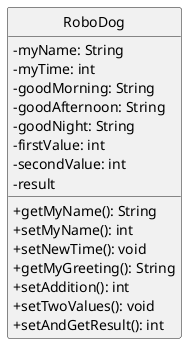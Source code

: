 @startuml Robodogクラス図
skinparam classAttributeIconSize 0
hide circle

class RoboDog {
 -myName: String
 -myTime: int
 -goodMorning: String
 -goodAfternoon: String
 -goodNight: String
 -firstValue: int
 -secondValue: int
' 教科書にはない
 -result

 +getMyName(): String
 +setMyName(): int
 +setNewTime(): void
 +getMyGreeting(): String
 +setAddition(): int
' 教科書にはない
 +setTwoValues(): void
 +setAndGetResult(): int
}

@enduml
